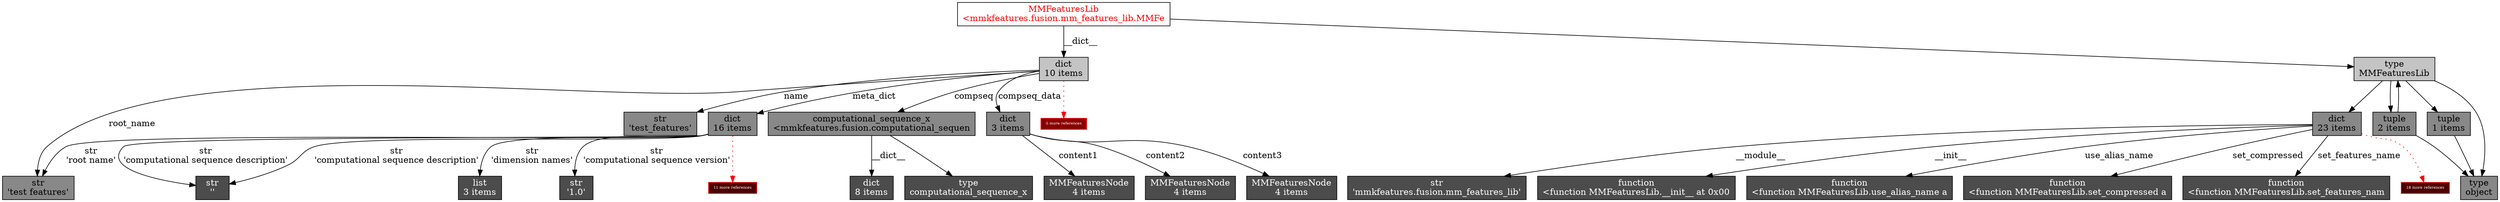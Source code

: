 digraph ObjectGraph {
  node[shape=box, style=filled, fillcolor=white];
  o1901591769552[fontcolor=red];
  o1901591769552[label="MMFeaturesLib\n<mmkfeatures.fusion.mm_features_lib.MMFe"];
  o1901591769552[fillcolor="0,0,1"];
  o1901591769552 -> o1901588968072 [label="__dict__",weight=10];
  o1901591769552 -> o1902850134552;
  o1901588968072[label="dict\n10 items"];
  o1901588968072[fillcolor="0,0,0.766667"];
  o1901588968072 -> o1901591768496 [label="root_name",weight=2];
  o1901588968072 -> o1901591768432 [label="name",weight=2];
  o1901588968072 -> o1902855700768 [label="meta_dict",weight=2];
  o1901588968072 -> o1901591769720 [label="compseq",weight=2];
  o1901588968072 -> o1901588968000 [label="compseq_data",weight=2];
  o1901588968072->too_many_o1901588968072[color=red,style=dotted,len=0.25,weight=10];
  too_many_o1901588968072[label="5 more references",shape=box,height=0.25,color=red,fillcolor="0,1,0.533333",fontsize=6];
  too_many_o1901588968072[fontcolor=white];
  o1902850134552[label="type\nMMFeaturesLib"];
  o1902850134552[fillcolor="0,0,0.766667"];
  o1902850134552 -> o1901591810768;
  o1902850134552 -> o1902855727048;
  o1902850134552 -> o1901589003736;
  o1902850134552 -> o1513473408;
  o1901591768496[label="str\n'test features'"];
  o1901591768496[fillcolor="0,0,0.533333"];
  o1901591768432[label="str\n'test_features'"];
  o1901591768432[fillcolor="0,0,0.533333"];
  o1902855700768[label="dict\n16 items"];
  o1902855700768[fillcolor="0,0,0.533333"];
  o1902855700768 -> o1901591768496 [label="str\n'root name'"];
  o1902855700768 -> o1901587364528 [label="str\n'computational sequence description'"];
  o1902855700768 -> o1902874011976 [label="str\n'dimension names'"];
  o1902855700768 -> o1901591769808 [label="str\n'computational sequence version'"];
  o1902855700768 -> o1901587364528 [label="str\n'computational sequence description'"];
  o1902855700768->too_many_o1902855700768[color=red,style=dotted,len=0.25,weight=10];
  too_many_o1902855700768[label="11 more references",shape=box,height=0.25,color=red,fillcolor="0,1,0.3",fontsize=6];
  too_many_o1902855700768[fontcolor=white];
  o1901591769720[label="computational_sequence_x\n<mmkfeatures.fusion.computational_sequen"];
  o1901591769720[fillcolor="0,0,0.533333"];
  o1901591769720 -> o1902855511712 [label="__dict__",weight=10];
  o1901591769720 -> o1902845635128;
  o1901588968000[label="dict\n3 items"];
  o1901588968000[fillcolor="0,0,0.533333"];
  o1901588968000 -> o1902873959152 [label="content1",weight=2];
  o1901588968000 -> o1902873959240 [label="content2",weight=2];
  o1901588968000 -> o1902873959328 [label="content3",weight=2];
  o1901591810768[label="dict\n23 items"];
  o1901591810768[fillcolor="0,0,0.533333"];
  o1901591810768 -> o1901589029088 [label="__module__",weight=2];
  o1901591810768 -> o1902855862064 [label="__init__",weight=2];
  o1901591810768 -> o1902872811312 [label="use_alias_name",weight=2];
  o1901591810768 -> o1902872811448 [label="set_compressed",weight=2];
  o1901591810768 -> o1902872811584 [label="set_features_name",weight=2];
  o1901591810768->too_many_o1901591810768[color=red,style=dotted,len=0.25,weight=10];
  too_many_o1901591810768[label="18 more references",shape=box,height=0.25,color=red,fillcolor="0,1,0.3",fontsize=6];
  too_many_o1901591810768[fontcolor=white];
  o1902855727048[label="tuple\n2 items"];
  o1902855727048[fillcolor="0,0,0.533333"];
  o1902855727048 -> o1513473408;
  o1902855727048 -> o1902850134552;
  o1901589003736[label="tuple\n1 items"];
  o1901589003736[fillcolor="0,0,0.533333"];
  o1901589003736 -> o1513473408;
  o1513473408[label="type\nobject"];
  o1513473408[fillcolor="0,0,0.533333"];
  o1901587364528[label="str\n''"];
  o1901587364528[fillcolor="0,0,0.3"];
  o1901587364528[fontcolor=white];
  o1902874011976[label="list\n3 items"];
  o1902874011976[fillcolor="0,0,0.3"];
  o1902874011976[fontcolor=white];
  o1901591769808[label="str\n'1.0'"];
  o1901591769808[fillcolor="0,0,0.3"];
  o1901591769808[fontcolor=white];
  o1902855511712[label="dict\n8 items"];
  o1902855511712[fillcolor="0,0,0.3"];
  o1902855511712[fontcolor=white];
  o1902845635128[label="type\ncomputational_sequence_x"];
  o1902845635128[fillcolor="0,0,0.3"];
  o1902845635128[fontcolor=white];
  o1902873959152[label="MMFeaturesNode\n4 items"];
  o1902873959152[fillcolor="0,0,0.3"];
  o1902873959152[fontcolor=white];
  o1902873959240[label="MMFeaturesNode\n4 items"];
  o1902873959240[fillcolor="0,0,0.3"];
  o1902873959240[fontcolor=white];
  o1902873959328[label="MMFeaturesNode\n4 items"];
  o1902873959328[fillcolor="0,0,0.3"];
  o1902873959328[fontcolor=white];
  o1901589029088[label="str\n'mmkfeatures.fusion.mm_features_lib'"];
  o1901589029088[fillcolor="0,0,0.3"];
  o1901589029088[fontcolor=white];
  o1902855862064[label="function\n<function MMFeaturesLib.__init__ at 0x00"];
  o1902855862064[fillcolor="0,0,0.3"];
  o1902855862064[fontcolor=white];
  o1902872811312[label="function\n<function MMFeaturesLib.use_alias_name a"];
  o1902872811312[fillcolor="0,0,0.3"];
  o1902872811312[fontcolor=white];
  o1902872811448[label="function\n<function MMFeaturesLib.set_compressed a"];
  o1902872811448[fillcolor="0,0,0.3"];
  o1902872811448[fontcolor=white];
  o1902872811584[label="function\n<function MMFeaturesLib.set_features_nam"];
  o1902872811584[fillcolor="0,0,0.3"];
  o1902872811584[fontcolor=white];
}
